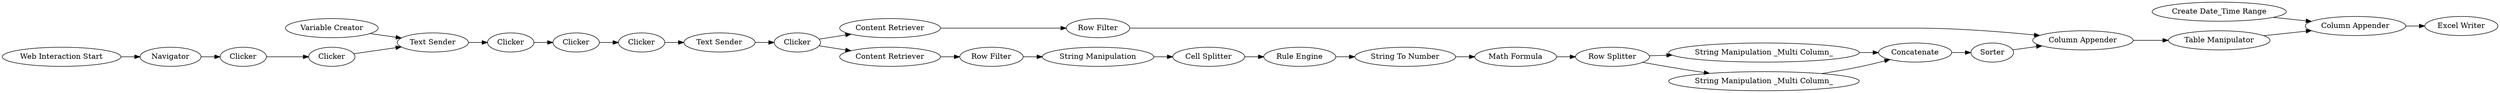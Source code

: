 digraph {
	"8501291126729344406_842" [label="Excel Writer"]
	"8501291126729344406_826" [label="Row Filter"]
	"8501291126729344406_49" [label="Text Sender"]
	"8501291126729344406_804" [label=Clicker]
	"-767226053156647282_853" [label="String To Number"]
	"8501291126729344406_47" [label=Clicker]
	"8501291126729344406_845" [label="Column Appender"]
	"8501291126729344406_51" [label="Web Interaction Start"]
	"-767226053156647282_850" [label="Cell Splitter"]
	"-767226053156647282_852" [label="Math Formula"]
	"8501291126729344406_835" [label="Column Appender"]
	"8501291126729344406_785" [label=Clicker]
	"-767226053156647282_856" [label="String Manipulation _Multi Column_"]
	"8501291126729344406_786" [label="Text Sender"]
	"8501291126729344406_846" [label="Variable Creator"]
	"8501291126729344406_50" [label=Navigator]
	"-767226053156647282_855" [label="Row Splitter"]
	"-767226053156647282_858" [label=Sorter]
	"-767226053156647282_857" [label=Concatenate]
	"-767226053156647282_854" [label="String Manipulation _Multi Column_"]
	"8501291126729344406_784" [label=Clicker]
	"8501291126729344406_844" [label="Create Date_Time Range"]
	"-767226053156647282_851" [label="Rule Engine"]
	"8501291126729344406_52" [label=Clicker]
	"8501291126729344406_848" [label="Row Filter"]
	"8501291126729344406_830" [label="Table Manipulator"]
	"8501291126729344406_825" [label="Content Retriever"]
	"8501291126729344406_818" [label=Clicker]
	"-767226053156647282_849" [label="String Manipulation"]
	"8501291126729344406_847" [label="Content Retriever"]
	"-767226053156647282_857" -> "-767226053156647282_858"
	"8501291126729344406_785" -> "8501291126729344406_804"
	"-767226053156647282_850" -> "-767226053156647282_851"
	"-767226053156647282_854" -> "-767226053156647282_857"
	"8501291126729344406_784" -> "8501291126729344406_49"
	"8501291126729344406_830" -> "8501291126729344406_845"
	"8501291126729344406_844" -> "8501291126729344406_845"
	"-767226053156647282_858" -> "8501291126729344406_835"
	"-767226053156647282_849" -> "-767226053156647282_850"
	"8501291126729344406_846" -> "8501291126729344406_786"
	"8501291126729344406_50" -> "8501291126729344406_47"
	"8501291126729344406_835" -> "8501291126729344406_830"
	"8501291126729344406_786" -> "8501291126729344406_785"
	"-767226053156647282_852" -> "-767226053156647282_855"
	"-767226053156647282_851" -> "-767226053156647282_853"
	"8501291126729344406_847" -> "8501291126729344406_848"
	"8501291126729344406_51" -> "8501291126729344406_50"
	"-767226053156647282_855" -> "-767226053156647282_854"
	"8501291126729344406_818" -> "8501291126729344406_825"
	"8501291126729344406_845" -> "8501291126729344406_842"
	"8501291126729344406_818" -> "8501291126729344406_847"
	"8501291126729344406_848" -> "-767226053156647282_849"
	"8501291126729344406_826" -> "8501291126729344406_835"
	"-767226053156647282_855" -> "-767226053156647282_856"
	"-767226053156647282_853" -> "-767226053156647282_852"
	"8501291126729344406_47" -> "8501291126729344406_52"
	"-767226053156647282_856" -> "-767226053156647282_857"
	"8501291126729344406_49" -> "8501291126729344406_818"
	"8501291126729344406_804" -> "8501291126729344406_784"
	"8501291126729344406_825" -> "8501291126729344406_826"
	"8501291126729344406_52" -> "8501291126729344406_786"
	rankdir=LR
}
